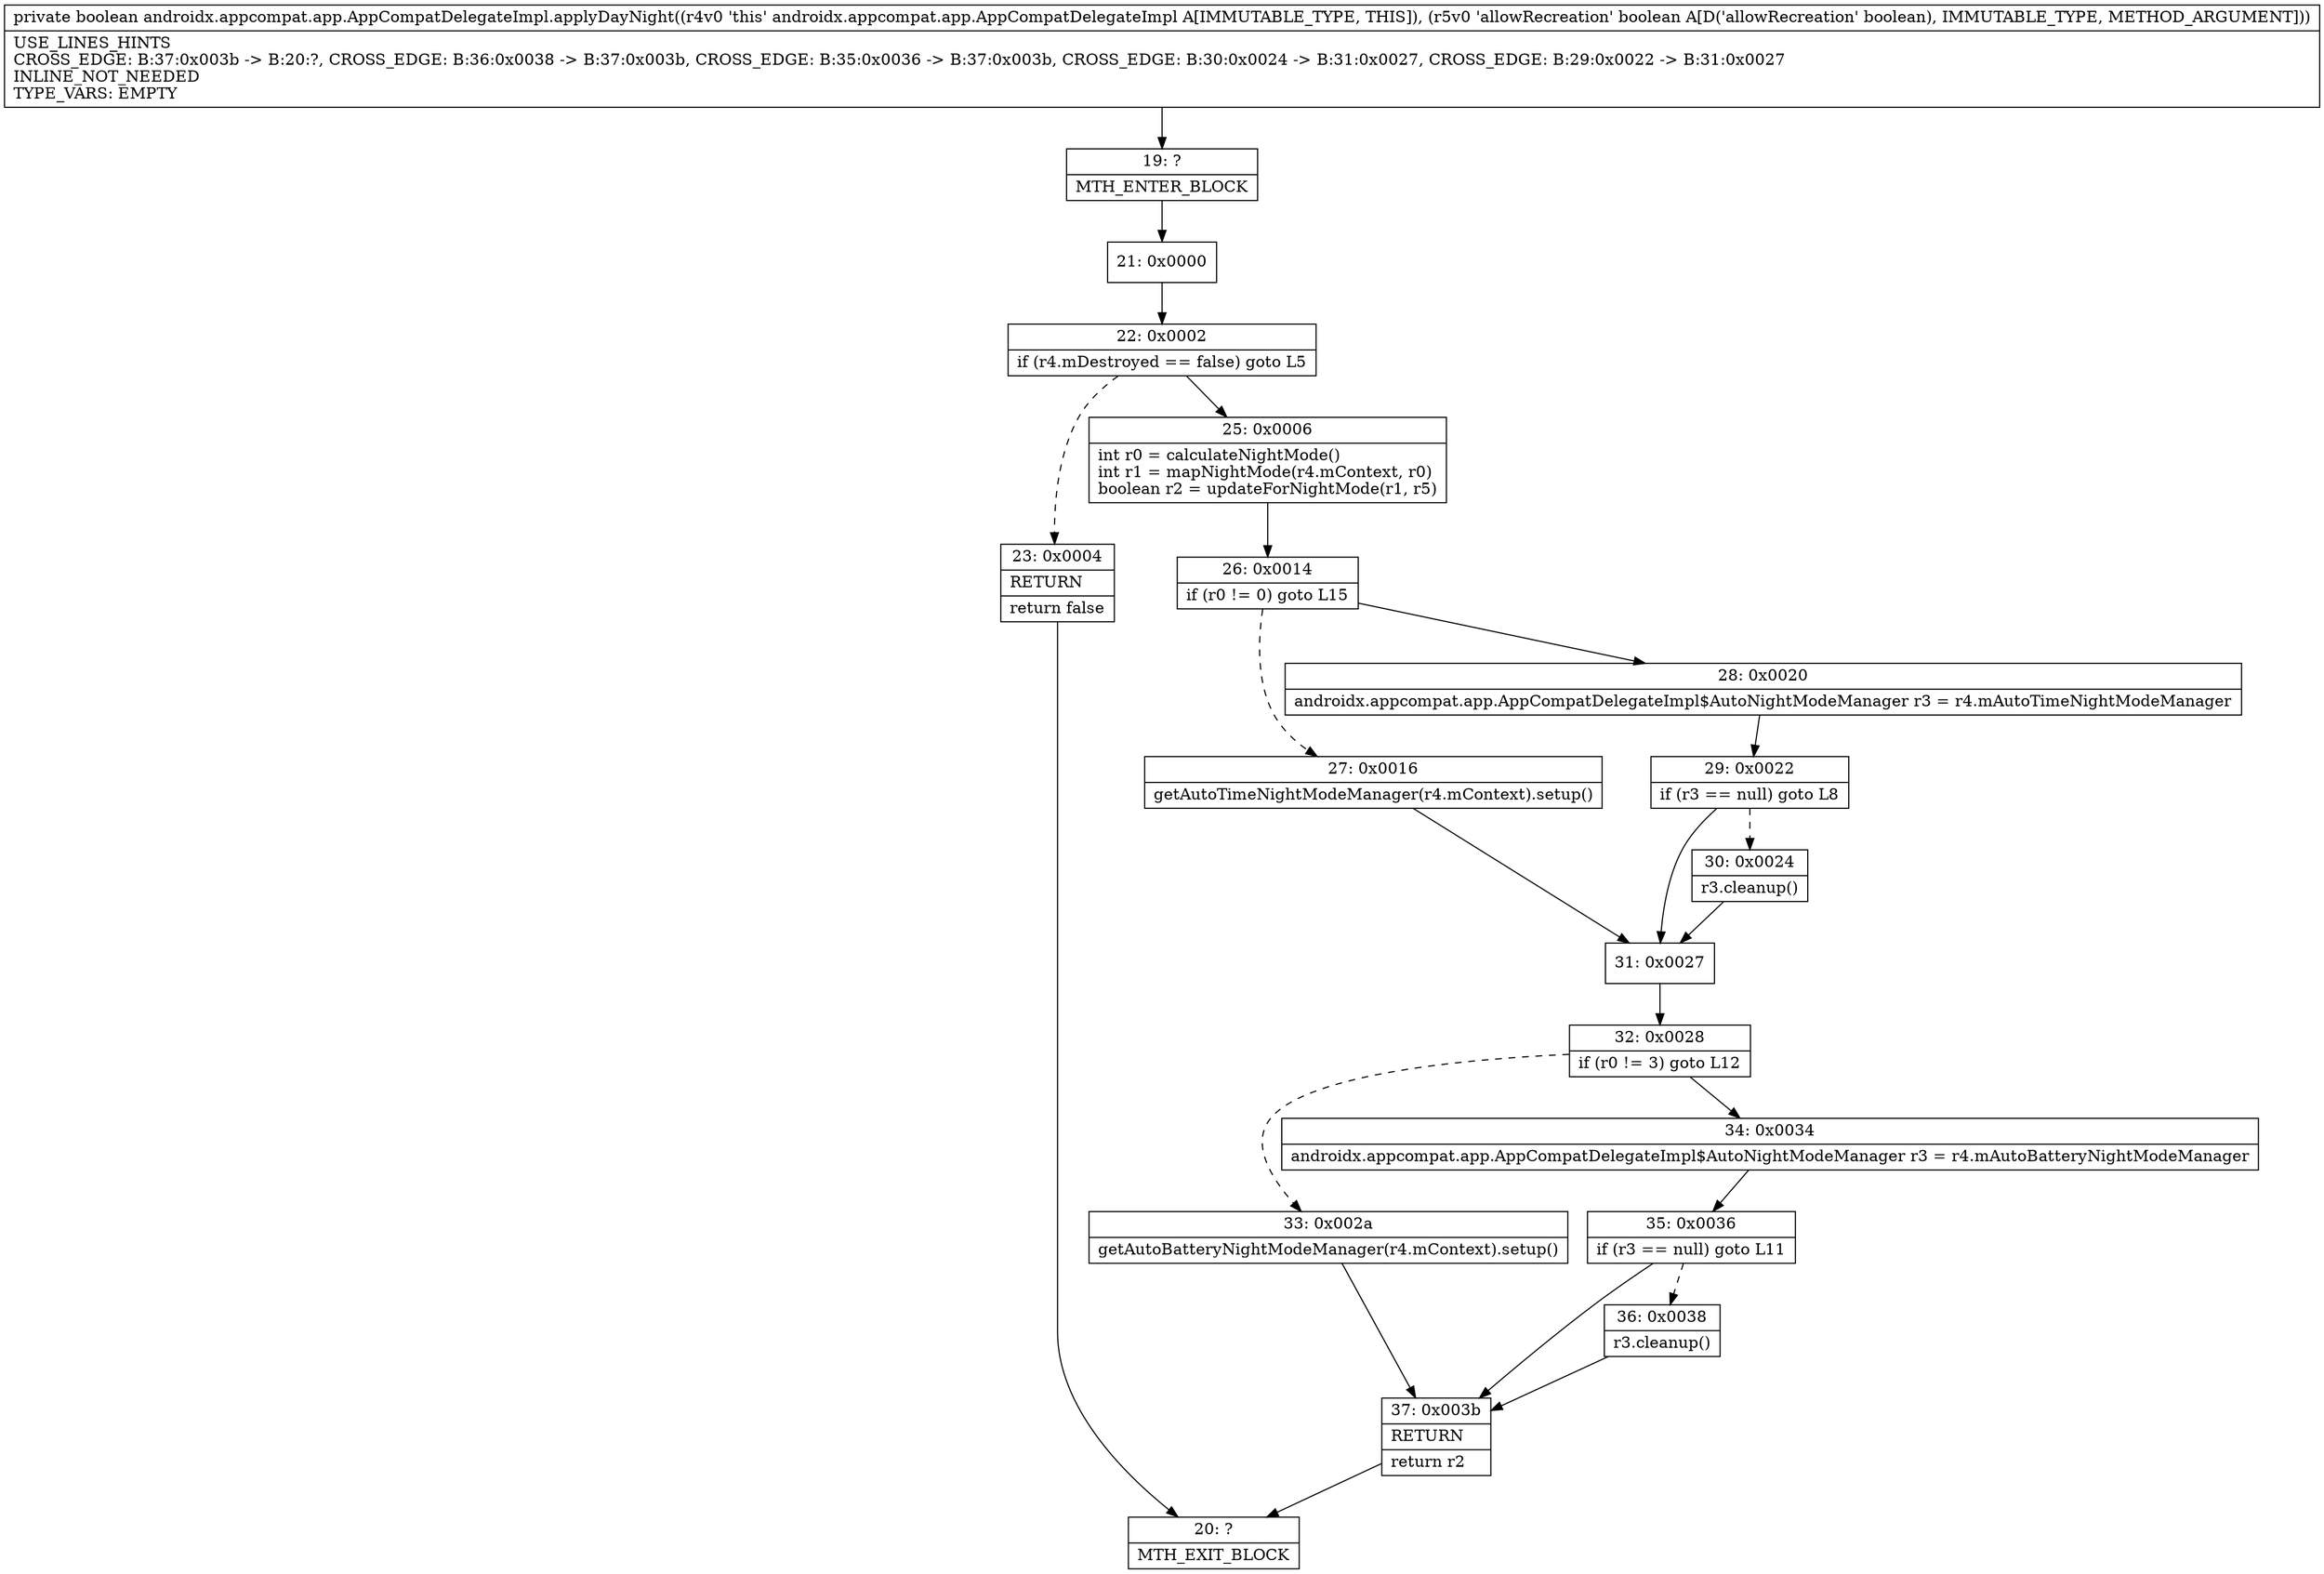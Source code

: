 digraph "CFG forandroidx.appcompat.app.AppCompatDelegateImpl.applyDayNight(Z)Z" {
Node_19 [shape=record,label="{19\:\ ?|MTH_ENTER_BLOCK\l}"];
Node_21 [shape=record,label="{21\:\ 0x0000}"];
Node_22 [shape=record,label="{22\:\ 0x0002|if (r4.mDestroyed == false) goto L5\l}"];
Node_23 [shape=record,label="{23\:\ 0x0004|RETURN\l|return false\l}"];
Node_20 [shape=record,label="{20\:\ ?|MTH_EXIT_BLOCK\l}"];
Node_25 [shape=record,label="{25\:\ 0x0006|int r0 = calculateNightMode()\lint r1 = mapNightMode(r4.mContext, r0)\lboolean r2 = updateForNightMode(r1, r5)\l}"];
Node_26 [shape=record,label="{26\:\ 0x0014|if (r0 != 0) goto L15\l}"];
Node_27 [shape=record,label="{27\:\ 0x0016|getAutoTimeNightModeManager(r4.mContext).setup()\l}"];
Node_31 [shape=record,label="{31\:\ 0x0027}"];
Node_32 [shape=record,label="{32\:\ 0x0028|if (r0 != 3) goto L12\l}"];
Node_33 [shape=record,label="{33\:\ 0x002a|getAutoBatteryNightModeManager(r4.mContext).setup()\l}"];
Node_37 [shape=record,label="{37\:\ 0x003b|RETURN\l|return r2\l}"];
Node_34 [shape=record,label="{34\:\ 0x0034|androidx.appcompat.app.AppCompatDelegateImpl$AutoNightModeManager r3 = r4.mAutoBatteryNightModeManager\l}"];
Node_35 [shape=record,label="{35\:\ 0x0036|if (r3 == null) goto L11\l}"];
Node_36 [shape=record,label="{36\:\ 0x0038|r3.cleanup()\l}"];
Node_28 [shape=record,label="{28\:\ 0x0020|androidx.appcompat.app.AppCompatDelegateImpl$AutoNightModeManager r3 = r4.mAutoTimeNightModeManager\l}"];
Node_29 [shape=record,label="{29\:\ 0x0022|if (r3 == null) goto L8\l}"];
Node_30 [shape=record,label="{30\:\ 0x0024|r3.cleanup()\l}"];
MethodNode[shape=record,label="{private boolean androidx.appcompat.app.AppCompatDelegateImpl.applyDayNight((r4v0 'this' androidx.appcompat.app.AppCompatDelegateImpl A[IMMUTABLE_TYPE, THIS]), (r5v0 'allowRecreation' boolean A[D('allowRecreation' boolean), IMMUTABLE_TYPE, METHOD_ARGUMENT]))  | USE_LINES_HINTS\lCROSS_EDGE: B:37:0x003b \-\> B:20:?, CROSS_EDGE: B:36:0x0038 \-\> B:37:0x003b, CROSS_EDGE: B:35:0x0036 \-\> B:37:0x003b, CROSS_EDGE: B:30:0x0024 \-\> B:31:0x0027, CROSS_EDGE: B:29:0x0022 \-\> B:31:0x0027\lINLINE_NOT_NEEDED\lTYPE_VARS: EMPTY\l}"];
MethodNode -> Node_19;Node_19 -> Node_21;
Node_21 -> Node_22;
Node_22 -> Node_23[style=dashed];
Node_22 -> Node_25;
Node_23 -> Node_20;
Node_25 -> Node_26;
Node_26 -> Node_27[style=dashed];
Node_26 -> Node_28;
Node_27 -> Node_31;
Node_31 -> Node_32;
Node_32 -> Node_33[style=dashed];
Node_32 -> Node_34;
Node_33 -> Node_37;
Node_37 -> Node_20;
Node_34 -> Node_35;
Node_35 -> Node_36[style=dashed];
Node_35 -> Node_37;
Node_36 -> Node_37;
Node_28 -> Node_29;
Node_29 -> Node_30[style=dashed];
Node_29 -> Node_31;
Node_30 -> Node_31;
}

